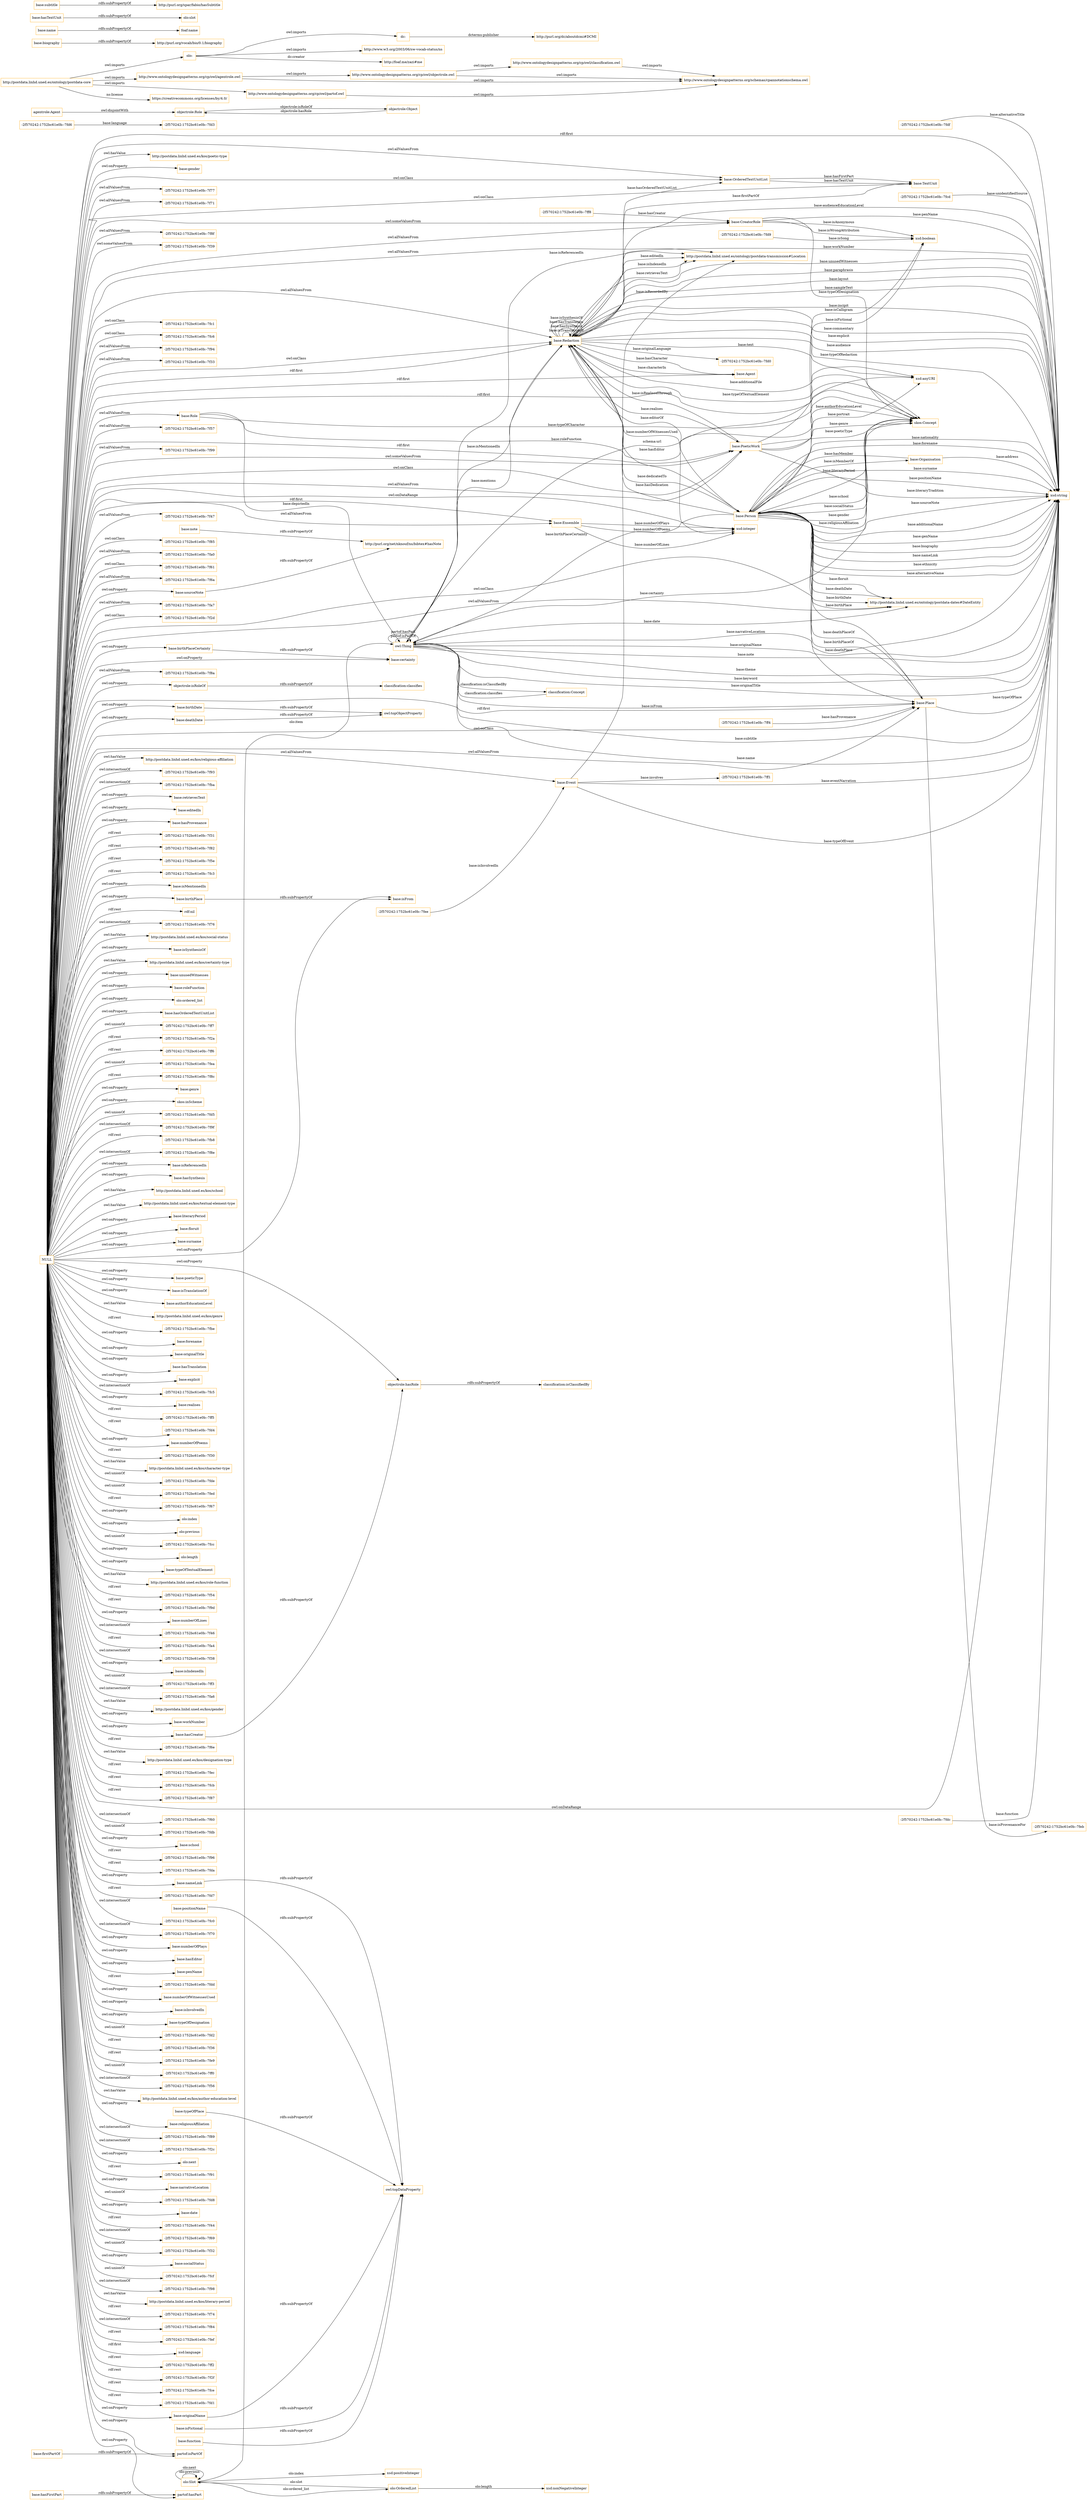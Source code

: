 digraph ar2dtool_diagram { 
rankdir=LR;
size="1501"
node [shape = rectangle, color="orange"]; "base:Role" "-2f570242:1752bc61e0b:-7fd6" "-2f570242:1752bc61e0b:-7f77" "-2f570242:1752bc61e0b:-7f71" "base:OrderedTextUnitList" "-2f570242:1752bc61e0b:-7ff1" "-2f570242:1752bc61e0b:-7f8f" "agentrole:Agent" "-2f570242:1752bc61e0b:-7f39" "-2f570242:1752bc61e0b:-7ff8" "base:Agent" "base:CreatorRole" "base:Person" "-2f570242:1752bc61e0b:-7fc1" "base:Organisation" "-2f570242:1752bc61e0b:-7fc6" "-2f570242:1752bc61e0b:-7f94" "-2f570242:1752bc61e0b:-7f33" "base:Redaction" "-2f570242:1752bc61e0b:-7feb" "base:Ensemble" "-2f570242:1752bc61e0b:-7f57" "-2f570242:1752bc61e0b:-7fd9" "base:TextUnit" "-2f570242:1752bc61e0b:-7fdc" "-2f570242:1752bc61e0b:-7f99" "skos:Concept" "http://postdata.linhd.uned.es/ontology/postdata-dates#DateEntity" "base:Place" "-2f570242:1752bc61e0b:-7f47" "base:Event" "-2f570242:1752bc61e0b:-7fee" "-2f570242:1752bc61e0b:-7fdf" "-2f570242:1752bc61e0b:-7f85" "-2f570242:1752bc61e0b:-7ff4" "-2f570242:1752bc61e0b:-7fa0" "-2f570242:1752bc61e0b:-7f61" "-2f570242:1752bc61e0b:-7f6a" "http://postdata.linhd.uned.es/ontology/postdata-transmission#Location" "-2f570242:1752bc61e0b:-7fa7" "-2f570242:1752bc61e0b:-7f2d" "-2f570242:1752bc61e0b:-7fcd" "base:PoeticWork" "-2f570242:1752bc61e0b:-7f8a" "owl:Thing" "objectrole:Role" "objectrole:Object" "olo:Slot" "olo:OrderedList" "classification:Concept" ; /*classes style*/
	"base:deathDate" -> "owl:topObjectProperty" [ label = "rdfs:subPropertyOf" ];
	"http://www.ontologydesignpatterns.org/cp/owl/objectrole.owl" -> "http://www.ontologydesignpatterns.org/cp/owl/classification.owl" [ label = "owl:imports" ];
	"http://www.ontologydesignpatterns.org/cp/owl/objectrole.owl" -> "http://www.ontologydesignpatterns.org/schemas/cpannotationschema.owl" [ label = "owl:imports" ];
	"http://www.ontologydesignpatterns.org/cp/owl/classification.owl" -> "http://www.ontologydesignpatterns.org/schemas/cpannotationschema.owl" [ label = "owl:imports" ];
	"base:firstPartOf" -> "partof:isPartOf" [ label = "rdfs:subPropertyOf" ];
	"agentrole:Agent" -> "objectrole:Role" [ label = "owl:disjointWith" ];
	"dc:" -> "http://purl.org/dc/aboutdcmi#DCMI" [ label = "dcterms:publisher" ];
	"olo:" -> "http://www.w3.org/2003/06/sw-vocab-status/ns" [ label = "owl:imports" ];
	"olo:" -> "dc:" [ label = "owl:imports" ];
	"olo:" -> "http://foaf.me/zazi#me" [ label = "dc:creator" ];
	"base:birthPlaceCertainty" -> "base:certainty" [ label = "rdfs:subPropertyOf" ];
	"base:biography" -> "http://purl.org/vocab/bio/0.1/biography" [ label = "rdfs:subPropertyOf" ];
	"objectrole:isRoleOf" -> "classification:classifies" [ label = "rdfs:subPropertyOf" ];
	"base:nameLink" -> "owl:topDataProperty" [ label = "rdfs:subPropertyOf" ];
	"base:sourceNote" -> "http://purl.org/net/nknouf/ns/bibtex#hasNote" [ label = "rdfs:subPropertyOf" ];
	"base:name" -> "foaf:name" [ label = "rdfs:subPropertyOf" ];
	"base:hasTextUnit" -> "olo:slot" [ label = "rdfs:subPropertyOf" ];
	"NULL" -> "base:birthPlace" [ label = "owl:onProperty" ];
	"NULL" -> "http://postdata.linhd.uned.es/kos/religious-affiliation" [ label = "owl:hasValue" ];
	"NULL" -> "-2f570242:1752bc61e0b:-7f77" [ label = "owl:allValuesFrom" ];
	"NULL" -> "base:PoeticWork" [ label = "owl:allValuesFrom" ];
	"NULL" -> "-2f570242:1752bc61e0b:-7f93" [ label = "owl:intersectionOf" ];
	"NULL" -> "base:CreatorRole" [ label = "owl:someValuesFrom" ];
	"NULL" -> "-2f570242:1752bc61e0b:-7fba" [ label = "owl:intersectionOf" ];
	"NULL" -> "base:retrievesText" [ label = "owl:onProperty" ];
	"NULL" -> "base:editedIn" [ label = "owl:onProperty" ];
	"NULL" -> "base:Place" [ label = "rdf:first" ];
	"NULL" -> "base:hasProvenance" [ label = "owl:onProperty" ];
	"NULL" -> "-2f570242:1752bc61e0b:-7f31" [ label = "rdf:rest" ];
	"NULL" -> "-2f570242:1752bc61e0b:-7f82" [ label = "rdf:rest" ];
	"NULL" -> "-2f570242:1752bc61e0b:-7f5e" [ label = "rdf:rest" ];
	"NULL" -> "-2f570242:1752bc61e0b:-7fc3" [ label = "rdf:rest" ];
	"NULL" -> "base:PoeticWork" [ label = "rdf:first" ];
	"NULL" -> "base:isMentionedIn" [ label = "owl:onProperty" ];
	"NULL" -> "base:birthDate" [ label = "owl:onProperty" ];
	"NULL" -> "-2f570242:1752bc61e0b:-7f2d" [ label = "owl:onClass" ];
	"NULL" -> "rdf:nil" [ label = "rdf:rest" ];
	"NULL" -> "-2f570242:1752bc61e0b:-7f76" [ label = "owl:intersectionOf" ];
	"NULL" -> "http://postdata.linhd.uned.es/kos/social-status" [ label = "owl:hasValue" ];
	"NULL" -> "base:isSynthesisOf" [ label = "owl:onProperty" ];
	"NULL" -> "base:birthPlaceCertainty" [ label = "owl:onProperty" ];
	"NULL" -> "http://postdata.linhd.uned.es/kos/certainty-type" [ label = "owl:hasValue" ];
	"NULL" -> "base:unusedWitnesses" [ label = "owl:onProperty" ];
	"NULL" -> "objectrole:isRoleOf" [ label = "owl:onProperty" ];
	"NULL" -> "base:roleFunction" [ label = "owl:onProperty" ];
	"NULL" -> "partof:isPartOf" [ label = "owl:onProperty" ];
	"NULL" -> "olo:ordered_list" [ label = "owl:onProperty" ];
	"NULL" -> "base:hasOrderedTextUnitList" [ label = "owl:onProperty" ];
	"NULL" -> "-2f570242:1752bc61e0b:-7ff7" [ label = "owl:unionOf" ];
	"NULL" -> "-2f570242:1752bc61e0b:-7f2a" [ label = "rdf:rest" ];
	"NULL" -> "-2f570242:1752bc61e0b:-7ff6" [ label = "rdf:rest" ];
	"NULL" -> "base:Role" [ label = "owl:allValuesFrom" ];
	"NULL" -> "-2f570242:1752bc61e0b:-7fea" [ label = "owl:unionOf" ];
	"NULL" -> "-2f570242:1752bc61e0b:-7f8c" [ label = "rdf:rest" ];
	"NULL" -> "base:genre" [ label = "owl:onProperty" ];
	"NULL" -> "skos:inScheme" [ label = "owl:onProperty" ];
	"NULL" -> "base:OrderedTextUnitList" [ label = "owl:allValuesFrom" ];
	"NULL" -> "-2f570242:1752bc61e0b:-7f8a" [ label = "owl:allValuesFrom" ];
	"NULL" -> "base:CreatorRole" [ label = "owl:allValuesFrom" ];
	"NULL" -> "-2f570242:1752bc61e0b:-7fd5" [ label = "owl:unionOf" ];
	"NULL" -> "-2f570242:1752bc61e0b:-7f9f" [ label = "owl:intersectionOf" ];
	"NULL" -> "http://postdata.linhd.uned.es/ontology/postdata-dates#DateEntity" [ label = "owl:onClass" ];
	"NULL" -> "base:Ensemble" [ label = "owl:allValuesFrom" ];
	"NULL" -> "-2f570242:1752bc61e0b:-7f94" [ label = "owl:allValuesFrom" ];
	"NULL" -> "-2f570242:1752bc61e0b:-7fb8" [ label = "rdf:rest" ];
	"NULL" -> "-2f570242:1752bc61e0b:-7f8e" [ label = "owl:intersectionOf" ];
	"NULL" -> "base:isReferencedIn" [ label = "owl:onProperty" ];
	"NULL" -> "base:hasSynthesis" [ label = "owl:onProperty" ];
	"NULL" -> "base:Agent" [ label = "rdf:first" ];
	"NULL" -> "http://postdata.linhd.uned.es/kos/school" [ label = "owl:hasValue" ];
	"NULL" -> "skos:Concept" [ label = "rdf:first" ];
	"NULL" -> "http://postdata.linhd.uned.es/kos/textual-element-type" [ label = "owl:hasValue" ];
	"NULL" -> "base:literaryPeriod" [ label = "owl:onProperty" ];
	"NULL" -> "base:floruit" [ label = "owl:onProperty" ];
	"NULL" -> "base:surname" [ label = "owl:onProperty" ];
	"NULL" -> "xsd:string" [ label = "owl:onDataRange" ];
	"NULL" -> "base:poeticType" [ label = "owl:onProperty" ];
	"NULL" -> "base:isTranslationOf" [ label = "owl:onProperty" ];
	"NULL" -> "base:authorEducationLevel" [ label = "owl:onProperty" ];
	"NULL" -> "http://postdata.linhd.uned.es/kos/genre" [ label = "owl:hasValue" ];
	"NULL" -> "-2f570242:1752bc61e0b:-7fbe" [ label = "rdf:rest" ];
	"NULL" -> "base:forename" [ label = "owl:onProperty" ];
	"NULL" -> "-2f570242:1752bc61e0b:-7f47" [ label = "owl:allValuesFrom" ];
	"NULL" -> "base:originalTitle" [ label = "owl:onProperty" ];
	"NULL" -> "-2f570242:1752bc61e0b:-7f39" [ label = "owl:someValuesFrom" ];
	"NULL" -> "base:hasTranslation" [ label = "owl:onProperty" ];
	"NULL" -> "base:Redaction" [ label = "owl:allValuesFrom" ];
	"NULL" -> "-2f570242:1752bc61e0b:-7fa0" [ label = "owl:allValuesFrom" ];
	"NULL" -> "-2f570242:1752bc61e0b:-7fa7" [ label = "owl:allValuesFrom" ];
	"NULL" -> "base:explicit" [ label = "owl:onProperty" ];
	"NULL" -> "-2f570242:1752bc61e0b:-7fc5" [ label = "owl:intersectionOf" ];
	"NULL" -> "base:realises" [ label = "owl:onProperty" ];
	"NULL" -> "-2f570242:1752bc61e0b:-7ff5" [ label = "rdf:rest" ];
	"NULL" -> "-2f570242:1752bc61e0b:-7fd4" [ label = "rdf:rest" ];
	"NULL" -> "base:numberOfPoems" [ label = "owl:onProperty" ];
	"NULL" -> "base:PoeticWork" [ label = "owl:someValuesFrom" ];
	"NULL" -> "-2f570242:1752bc61e0b:-7f30" [ label = "rdf:rest" ];
	"NULL" -> "http://postdata.linhd.uned.es/kos/character-type" [ label = "owl:hasValue" ];
	"NULL" -> "-2f570242:1752bc61e0b:-7fde" [ label = "owl:unionOf" ];
	"NULL" -> "-2f570242:1752bc61e0b:-7fed" [ label = "owl:unionOf" ];
	"NULL" -> "-2f570242:1752bc61e0b:-7f67" [ label = "rdf:rest" ];
	"NULL" -> "olo:index" [ label = "owl:onProperty" ];
	"NULL" -> "olo:previous" [ label = "owl:onProperty" ];
	"NULL" -> "-2f570242:1752bc61e0b:-7fcc" [ label = "owl:unionOf" ];
	"NULL" -> "-2f570242:1752bc61e0b:-7fc6" [ label = "owl:onClass" ];
	"NULL" -> "-2f570242:1752bc61e0b:-7f33" [ label = "owl:allValuesFrom" ];
	"NULL" -> "base:PoeticWork" [ label = "owl:onClass" ];
	"NULL" -> "xsd:string" [ label = "rdf:first" ];
	"NULL" -> "olo:length" [ label = "owl:onProperty" ];
	"NULL" -> "base:typeOfTextualElement" [ label = "owl:onProperty" ];
	"NULL" -> "http://postdata.linhd.uned.es/kos/role-function" [ label = "owl:hasValue" ];
	"NULL" -> "-2f570242:1752bc61e0b:-7f54" [ label = "rdf:rest" ];
	"NULL" -> "-2f570242:1752bc61e0b:-7f9d" [ label = "rdf:rest" ];
	"NULL" -> "base:numberOfLines" [ label = "owl:onProperty" ];
	"NULL" -> "-2f570242:1752bc61e0b:-7f6a" [ label = "owl:allValuesFrom" ];
	"NULL" -> "-2f570242:1752bc61e0b:-7f46" [ label = "owl:intersectionOf" ];
	"NULL" -> "-2f570242:1752bc61e0b:-7f85" [ label = "owl:onClass" ];
	"NULL" -> "-2f570242:1752bc61e0b:-7fa4" [ label = "rdf:rest" ];
	"NULL" -> "-2f570242:1752bc61e0b:-7f38" [ label = "owl:intersectionOf" ];
	"NULL" -> "base:isIndexedIn" [ label = "owl:onProperty" ];
	"NULL" -> "-2f570242:1752bc61e0b:-7f8f" [ label = "owl:allValuesFrom" ];
	"NULL" -> "-2f570242:1752bc61e0b:-7ff3" [ label = "owl:unionOf" ];
	"NULL" -> "-2f570242:1752bc61e0b:-7fa6" [ label = "owl:intersectionOf" ];
	"NULL" -> "http://postdata.linhd.uned.es/kos/gender" [ label = "owl:hasValue" ];
	"NULL" -> "base:workNumber" [ label = "owl:onProperty" ];
	"NULL" -> "base:hasCreator" [ label = "owl:onProperty" ];
	"NULL" -> "-2f570242:1752bc61e0b:-7f61" [ label = "owl:onClass" ];
	"NULL" -> "-2f570242:1752bc61e0b:-7f6e" [ label = "rdf:rest" ];
	"NULL" -> "http://postdata.linhd.uned.es/kos/designation-type" [ label = "owl:hasValue" ];
	"NULL" -> "base:deathDate" [ label = "owl:onProperty" ];
	"NULL" -> "-2f570242:1752bc61e0b:-7fec" [ label = "rdf:rest" ];
	"NULL" -> "-2f570242:1752bc61e0b:-7fcb" [ label = "rdf:rest" ];
	"NULL" -> "-2f570242:1752bc61e0b:-7f87" [ label = "rdf:rest" ];
	"NULL" -> "base:isFrom" [ label = "owl:onProperty" ];
	"NULL" -> "-2f570242:1752bc61e0b:-7f60" [ label = "owl:intersectionOf" ];
	"NULL" -> "-2f570242:1752bc61e0b:-7fdb" [ label = "owl:unionOf" ];
	"NULL" -> "base:Redaction" [ label = "owl:onClass" ];
	"NULL" -> "base:school" [ label = "owl:onProperty" ];
	"NULL" -> "-2f570242:1752bc61e0b:-7f96" [ label = "rdf:rest" ];
	"NULL" -> "-2f570242:1752bc61e0b:-7fda" [ label = "rdf:rest" ];
	"NULL" -> "-2f570242:1752bc61e0b:-7fd7" [ label = "rdf:rest" ];
	"NULL" -> "xsd:integer" [ label = "owl:onDataRange" ];
	"NULL" -> "-2f570242:1752bc61e0b:-7fc0" [ label = "owl:intersectionOf" ];
	"NULL" -> "-2f570242:1752bc61e0b:-7fc1" [ label = "owl:onClass" ];
	"NULL" -> "objectrole:hasRole" [ label = "owl:onProperty" ];
	"NULL" -> "partof:hasPart" [ label = "owl:onProperty" ];
	"NULL" -> "base:Place" [ label = "owl:onClass" ];
	"NULL" -> "-2f570242:1752bc61e0b:-7f70" [ label = "owl:intersectionOf" ];
	"NULL" -> "base:numberOfPlays" [ label = "owl:onProperty" ];
	"NULL" -> "-2f570242:1752bc61e0b:-7f71" [ label = "owl:allValuesFrom" ];
	"NULL" -> "base:hasEditor" [ label = "owl:onProperty" ];
	"NULL" -> "base:nameLink" [ label = "owl:onProperty" ];
	"NULL" -> "base:Ensemble" [ label = "rdf:first" ];
	"NULL" -> "base:penName" [ label = "owl:onProperty" ];
	"NULL" -> "-2f570242:1752bc61e0b:-7fdd" [ label = "rdf:rest" ];
	"NULL" -> "base:numberOfWitnessesUsed" [ label = "owl:onProperty" ];
	"NULL" -> "base:isInvolvedIn" [ label = "owl:onProperty" ];
	"NULL" -> "base:typeOfDesignation" [ label = "owl:onProperty" ];
	"NULL" -> "-2f570242:1752bc61e0b:-7fd2" [ label = "owl:unionOf" ];
	"NULL" -> "http://postdata.linhd.uned.es/ontology/postdata-transmission#Location" [ label = "owl:allValuesFrom" ];
	"NULL" -> "-2f570242:1752bc61e0b:-7f36" [ label = "rdf:rest" ];
	"NULL" -> "base:Redaction" [ label = "rdf:first" ];
	"NULL" -> "-2f570242:1752bc61e0b:-7fe9" [ label = "rdf:rest" ];
	"NULL" -> "-2f570242:1752bc61e0b:-7ff0" [ label = "owl:unionOf" ];
	"NULL" -> "-2f570242:1752bc61e0b:-7f56" [ label = "owl:intersectionOf" ];
	"NULL" -> "-2f570242:1752bc61e0b:-7f99" [ label = "owl:allValuesFrom" ];
	"NULL" -> "http://postdata.linhd.uned.es/kos/author-education-level" [ label = "owl:hasValue" ];
	"NULL" -> "base:originalName" [ label = "owl:onProperty" ];
	"NULL" -> "base:religiousAffiliation" [ label = "owl:onProperty" ];
	"NULL" -> "-2f570242:1752bc61e0b:-7f89" [ label = "owl:intersectionOf" ];
	"NULL" -> "-2f570242:1752bc61e0b:-7f2c" [ label = "owl:intersectionOf" ];
	"NULL" -> "olo:next" [ label = "owl:onProperty" ];
	"NULL" -> "-2f570242:1752bc61e0b:-7f91" [ label = "rdf:rest" ];
	"NULL" -> "base:sourceNote" [ label = "owl:onProperty" ];
	"NULL" -> "base:narrativeLocation" [ label = "owl:onProperty" ];
	"NULL" -> "-2f570242:1752bc61e0b:-7fd8" [ label = "owl:unionOf" ];
	"NULL" -> "base:certainty" [ label = "owl:onProperty" ];
	"NULL" -> "base:date" [ label = "owl:onProperty" ];
	"NULL" -> "-2f570242:1752bc61e0b:-7f44" [ label = "rdf:rest" ];
	"NULL" -> "-2f570242:1752bc61e0b:-7f69" [ label = "owl:intersectionOf" ];
	"NULL" -> "-2f570242:1752bc61e0b:-7f32" [ label = "owl:unionOf" ];
	"NULL" -> "base:socialStatus" [ label = "owl:onProperty" ];
	"NULL" -> "-2f570242:1752bc61e0b:-7fcf" [ label = "owl:unionOf" ];
	"NULL" -> "base:Place" [ label = "owl:allValuesFrom" ];
	"NULL" -> "base:TextUnit" [ label = "owl:onClass" ];
	"NULL" -> "-2f570242:1752bc61e0b:-7f98" [ label = "owl:intersectionOf" ];
	"NULL" -> "http://postdata.linhd.uned.es/kos/literary-period" [ label = "owl:hasValue" ];
	"NULL" -> "-2f570242:1752bc61e0b:-7f74" [ label = "rdf:rest" ];
	"NULL" -> "http://postdata.linhd.uned.es/ontology/postdata-dates#DateEntity" [ label = "owl:allValuesFrom" ];
	"NULL" -> "-2f570242:1752bc61e0b:-7f84" [ label = "owl:intersectionOf" ];
	"NULL" -> "-2f570242:1752bc61e0b:-7fef" [ label = "rdf:rest" ];
	"NULL" -> "xsd:language" [ label = "rdf:first" ];
	"NULL" -> "-2f570242:1752bc61e0b:-7ff2" [ label = "rdf:rest" ];
	"NULL" -> "-2f570242:1752bc61e0b:-7f2f" [ label = "rdf:rest" ];
	"NULL" -> "-2f570242:1752bc61e0b:-7fce" [ label = "rdf:rest" ];
	"NULL" -> "-2f570242:1752bc61e0b:-7fd1" [ label = "rdf:rest" ];
	"NULL" -> "-2f570242:1752bc61e0b:-7f57" [ label = "owl:allValuesFrom" ];
	"NULL" -> "http://postdata.linhd.uned.es/kos/poetic-type" [ label = "owl:hasValue" ];
	"NULL" -> "base:gender" [ label = "owl:onProperty" ];
	"NULL" -> "base:OrderedTextUnitList" [ label = "owl:onClass" ];
	"NULL" -> "base:Event" [ label = "owl:allValuesFrom" ];
	"base:hasFirstPart" -> "partof:hasPart" [ label = "rdfs:subPropertyOf" ];
	"base:hasCreator" -> "objectrole:hasRole" [ label = "rdfs:subPropertyOf" ];
	"base:birthPlace" -> "base:isFrom" [ label = "rdfs:subPropertyOf" ];
	"http://www.ontologydesignpatterns.org/cp/owl/agentrole.owl" -> "http://www.ontologydesignpatterns.org/cp/owl/objectrole.owl" [ label = "owl:imports" ];
	"http://www.ontologydesignpatterns.org/cp/owl/agentrole.owl" -> "http://www.ontologydesignpatterns.org/schemas/cpannotationschema.owl" [ label = "owl:imports" ];
	"base:isFictional" -> "owl:topDataProperty" [ label = "rdfs:subPropertyOf" ];
	"base:subtitle" -> "http://purl.org/spar/fabio/hasSubtitle" [ label = "rdfs:subPropertyOf" ];
	"base:function" -> "owl:topDataProperty" [ label = "rdfs:subPropertyOf" ];
	"base:originalName" -> "owl:topDataProperty" [ label = "rdfs:subPropertyOf" ];
	"http://www.ontologydesignpatterns.org/cp/owl/partof.owl" -> "http://www.ontologydesignpatterns.org/schemas/cpannotationschema.owl" [ label = "owl:imports" ];
	"http://postdata.linhd.uned.es/ontology/postdata-core" -> "https://creativecommons.org/licenses/by/4.0/" [ label = "ns:license" ];
	"http://postdata.linhd.uned.es/ontology/postdata-core" -> "http://www.ontologydesignpatterns.org/cp/owl/partof.owl" [ label = "owl:imports" ];
	"http://postdata.linhd.uned.es/ontology/postdata-core" -> "http://www.ontologydesignpatterns.org/cp/owl/agentrole.owl" [ label = "owl:imports" ];
	"http://postdata.linhd.uned.es/ontology/postdata-core" -> "olo:" [ label = "owl:imports" ];
	"base:note" -> "http://purl.org/net/nknouf/ns/bibtex#hasNote" [ label = "rdfs:subPropertyOf" ];
	"base:birthDate" -> "owl:topObjectProperty" [ label = "rdfs:subPropertyOf" ];
	"base:positionName" -> "owl:topDataProperty" [ label = "rdfs:subPropertyOf" ];
	"objectrole:hasRole" -> "classification:isClassifiedBy" [ label = "rdfs:subPropertyOf" ];
	"base:typeOfPlace" -> "owl:topDataProperty" [ label = "rdfs:subPropertyOf" ];
	"base:Redaction" -> "owl:Thing" [ label = "base:mentions" ];
	"base:Person" -> "xsd:boolean" [ label = "base:isFictional" ];
	"owl:Thing" -> "xsd:string" [ label = "base:narrativeLocation" ];
	"base:CreatorRole" -> "xsd:string" [ label = "base:penName" ];
	"base:Person" -> "base:Place" [ label = "base:deathPlace" ];
	"base:Ensemble" -> "xsd:integer" [ label = "base:numberOfLines" ];
	"base:Redaction" -> "xsd:string" [ label = "base:audienceEducationLevel" ];
	"base:Event" -> "xsd:string" [ label = "base:eventNarration" ];
	"base:Redaction" -> "xsd:string" [ label = "base:workNumber" ];
	"owl:Thing" -> "xsd:string" [ label = "base:originalName" ];
	"base:OrderedTextUnitList" -> "base:TextUnit" [ label = "base:hasTextUnit" ];
	"base:Redaction" -> "base:Person" [ label = "base:hasEditor" ];
	"olo:Slot" -> "olo:Slot" [ label = "olo:previous" ];
	"base:Redaction" -> "xsd:string" [ label = "base:unusedWitnesses" ];
	"base:Place" -> "base:Person" [ label = "base:deathPlaceOf" ];
	"base:Person" -> "http://postdata.linhd.uned.es/ontology/postdata-dates#DateEntity" [ label = "base:floruit" ];
	"base:Person" -> "xsd:string" [ label = "base:surname" ];
	"base:Person" -> "xsd:string" [ label = "base:positionName" ];
	"classification:Concept" -> "owl:Thing" [ label = "classification:classifies" ];
	"-2f570242:1752bc61e0b:-7ff8" -> "base:CreatorRole" [ label = "base:hasCreator" ];
	"base:Redaction" -> "xsd:string" [ label = "base:paraphrasis" ];
	"base:Person" -> "base:Redaction" [ label = "base:hasDedication" ];
	"base:Event" -> "xsd:string" [ label = "base:typeOfEvent" ];
	"base:Person" -> "http://postdata.linhd.uned.es/ontology/postdata-dates#DateEntity" [ label = "base:deathDate" ];
	"base:Person" -> "base:Place" [ label = "base:birthPlace" ];
	"base:Event" -> "http://postdata.linhd.uned.es/ontology/postdata-transmission#Location" [ label = "base:isRecordedBy" ];
	"base:CreatorRole" -> "xsd:boolean" [ label = "base:isAnonymous" ];
	"base:Redaction" -> "base:Agent" [ label = "base:hasCharacter" ];
	"base:Redaction" -> "xsd:anyURI" [ label = "base:text" ];
	"base:Redaction" -> "xsd:anyURI" [ label = "base:additionalFile" ];
	"base:Person" -> "base:Organisation" [ label = "base:isMemberOf" ];
	"base:Redaction" -> "xsd:string" [ label = "base:layout" ];
	"base:PoeticWork" -> "xsd:boolean" [ label = "base:isCalligram" ];
	"olo:Slot" -> "olo:OrderedList" [ label = "olo:ordered_list" ];
	"base:Redaction" -> "http://postdata.linhd.uned.es/ontology/postdata-transmission#Location" [ label = "base:editedIn" ];
	"base:Redaction" -> "skos:Concept" [ label = "base:typeOfTextualElement" ];
	"olo:OrderedList" -> "xsd:nonNegativeInteger" [ label = "olo:length" ];
	"-2f570242:1752bc61e0b:-7fee" -> "base:Event" [ label = "base:isInvolvedIn" ];
	"base:PoeticWork" -> "base:Redaction" [ label = "base:isRealisedThrough" ];
	"base:Redaction" -> "base:PoeticWork" [ label = "base:realises" ];
	"base:Person" -> "skos:Concept" [ label = "base:religiousAffiliation" ];
	"base:Person" -> "xsd:string" [ label = "base:sourceNote" ];
	"base:Redaction" -> "xsd:string" [ label = "base:sampleText" ];
	"base:Redaction" -> "xsd:string" [ label = "base:incipit" ];
	"base:Person" -> "http://postdata.linhd.uned.es/ontology/postdata-dates#DateEntity" [ label = "base:birthDate" ];
	"base:Person" -> "owl:Thing" [ label = "base:birthPlaceCertainty" ];
	"base:Person" -> "skos:Concept" [ label = "base:literaryPeriod" ];
	"base:Person" -> "xsd:string" [ label = "base:additionalName" ];
	"base:Person" -> "xsd:string" [ label = "base:genName" ];
	"base:Person" -> "base:Redaction" [ label = "base:editorOf" ];
	"base:CreatorRole" -> "skos:Concept" [ label = "base:typeOfDesignation" ];
	"base:Person" -> "xsd:string" [ label = "base:biography" ];
	"base:Redaction" -> "base:Redaction" [ label = "base:isTranslationOf" ];
	"owl:Thing" -> "skos:Concept" [ label = "base:certainty" ];
	"base:Redaction" -> "base:Redaction" [ label = "base:hasSynthesis" ];
	"olo:OrderedList" -> "olo:Slot" [ label = "olo:slot" ];
	"base:Person" -> "skos:Concept" [ label = "base:school" ];
	"olo:Slot" -> "olo:Slot" [ label = "olo:next" ];
	"owl:Thing" -> "xsd:anyURI" [ label = "schema:url" ];
	"owl:Thing" -> "http://postdata.linhd.uned.es/ontology/postdata-transmission#Location" [ label = "base:isReferencedIn" ];
	"base:PoeticWork" -> "xsd:string" [ label = "base:literaryTradition" ];
	"owl:Thing" -> "xsd:string" [ label = "base:note" ];
	"-2f570242:1752bc61e0b:-7fcd" -> "xsd:string" [ label = "base:unidentifiedSource" ];
	"owl:Thing" -> "xsd:string" [ label = "base:theme" ];
	"base:Event" -> "-2f570242:1752bc61e0b:-7ff1" [ label = "base:involves" ];
	"base:Role" -> "skos:Concept" [ label = "base:roleFunction" ];
	"base:PoeticWork" -> "skos:Concept" [ label = "base:poeticType" ];
	"olo:Slot" -> "owl:Thing" [ label = "olo:item" ];
	"base:Place" -> "xsd:string" [ label = "base:typeOfPlace" ];
	"-2f570242:1752bc61e0b:-7fd9" -> "xsd:boolean" [ label = "base:isSong" ];
	"base:Person" -> "xsd:string" [ label = "base:nameLink" ];
	"base:Ensemble" -> "xsd:integer" [ label = "base:numberOfPlays" ];
	"base:Place" -> "base:Person" [ label = "base:birthPlaceOf" ];
	"base:Redaction" -> "http://postdata.linhd.uned.es/ontology/postdata-transmission#Location" [ label = "base:isIndexedIn" ];
	"base:Person" -> "xsd:string" [ label = "base:ethnicity" ];
	"owl:Thing" -> "xsd:string" [ label = "base:keyword" ];
	"base:Redaction" -> "xsd:string" [ label = "base:commentary" ];
	"base:Redaction" -> "base:OrderedTextUnitList" [ label = "base:hasOrderedTextUnitList" ];
	"owl:Thing" -> "xsd:string" [ label = "base:originalTitle" ];
	"base:Person" -> "skos:Concept" [ label = "base:socialStatus" ];
	"owl:Thing" -> "classification:Concept" [ label = "classification:isClassifiedBy" ];
	"owl:Thing" -> "owl:Thing" [ label = "partof:isPartOf" ];
	"olo:Slot" -> "xsd:positiveInteger" [ label = "olo:index" ];
	"-2f570242:1752bc61e0b:-7fdc" -> "xsd:string" [ label = "base:function" ];
	"base:PoeticWork" -> "skos:Concept" [ label = "base:authorEducationLevel" ];
	"owl:Thing" -> "base:Place" [ label = "base:isFrom" ];
	"base:Redaction" -> "base:Redaction" [ label = "base:hasTranslation" ];
	"base:CreatorRole" -> "xsd:boolean" [ label = "base:isWrongAttribution" ];
	"owl:Thing" -> "http://postdata.linhd.uned.es/ontology/postdata-dates#DateEntity" [ label = "base:date" ];
	"base:TextUnit" -> "base:Redaction" [ label = "base:firstPartOf" ];
	"base:Person" -> "xsd:string" [ label = "base:alternativeName" ];
	"objectrole:Object" -> "objectrole:Role" [ label = "objectrole:hasRole" ];
	"-2f570242:1752bc61e0b:-7ff4" -> "base:Place" [ label = "base:hasProvenance" ];
	"base:Person" -> "xsd:string" [ label = "base:nationality" ];
	"owl:Thing" -> "base:Redaction" [ label = "base:isMentionedIn" ];
	"base:OrderedTextUnitList" -> "base:TextUnit" [ label = "base:hasFirstPart" ];
	"base:Person" -> "xsd:anyURI" [ label = "base:portrait" ];
	"-2f570242:1752bc61e0b:-7fdf" -> "xsd:string" [ label = "base:alternativeTitle" ];
	"base:Organisation" -> "xsd:string" [ label = "base:address" ];
	"base:Role" -> "skos:Concept" [ label = "base:typeOfCharacter" ];
	"base:Organisation" -> "base:Person" [ label = "base:hasMember" ];
	"base:Place" -> "-2f570242:1752bc61e0b:-7feb" [ label = "base:isProvenanceFor" ];
	"base:Redaction" -> "xsd:string" [ label = "base:explicit" ];
	"owl:Thing" -> "xsd:string" [ label = "base:subtitle" ];
	"base:Redaction" -> "http://postdata.linhd.uned.es/ontology/postdata-transmission#Location" [ label = "base:retrievesText" ];
	"base:Person" -> "skos:Concept" [ label = "base:gender" ];
	"base:PoeticWork" -> "skos:Concept" [ label = "base:genre" ];
	"owl:Thing" -> "xsd:string" [ label = "base:name" ];
	"base:Redaction" -> "base:Person" [ label = "base:dedicatedTo" ];
	"base:Person" -> "xsd:string" [ label = "base:forename" ];
	"base:Redaction" -> "xsd:string" [ label = "base:audience" ];
	"base:Ensemble" -> "xsd:integer" [ label = "base:numberOfPoems" ];
	"base:Redaction" -> "xsd:string" [ label = "base:typeOfRedaction" ];
	"base:Redaction" -> "xsd:integer" [ label = "base:numberOfWitnessesUsed" ];
	"base:Redaction" -> "-2f570242:1752bc61e0b:-7fd0" [ label = "base:originalLanguage" ];
	"owl:Thing" -> "owl:Thing" [ label = "partof:hasPart" ];
	"base:Role" -> "owl:Thing" [ label = "base:depictedIn" ];
	"base:Agent" -> "base:Redaction" [ label = "base:characterIn" ];
	"-2f570242:1752bc61e0b:-7fd6" -> "-2f570242:1752bc61e0b:-7fd3" [ label = "base:language" ];
	"objectrole:Role" -> "objectrole:Object" [ label = "objectrole:isRoleOf" ];
	"base:Redaction" -> "base:Redaction" [ label = "base:isSynthesisOf" ];

}
